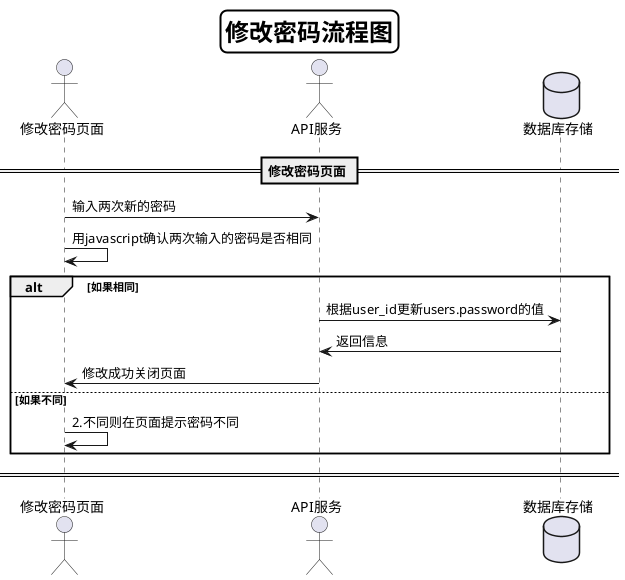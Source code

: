 @startuml
skinparam titleBorderRoundCorner 15
skinparam titleBorderThickness 2
skinparam titleBorderColor #Black
skinparam titleFontSize 24
Title 修改密码流程图

actor 修改密码页面
actor API服务
database 数据库存储

== 修改密码页面 ==
修改密码页面->API服务:输入两次新的密码
修改密码页面->修改密码页面:用javascript确认两次输入的密码是否相同
alt 如果相同
    API服务->数据库存储:根据user_id更新users.password的值
    数据库存储->API服务:返回信息
    API服务->修改密码页面:修改成功关闭页面
else 如果不同
    修改密码页面->修改密码页面:2.不同则在页面提示密码不同

end

====

@enduml